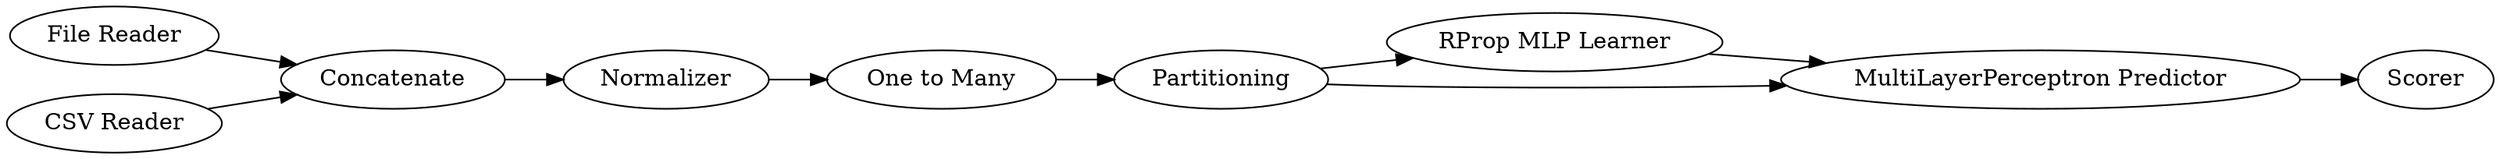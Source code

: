 digraph {
	6 -> 16
	12 -> 13
	15 -> 14
	14 -> 5
	13 -> 6
	10 -> 14
	16 -> 10
	11 -> 13
	10 -> 15
	5 [label=Scorer]
	16 [label="One to Many"]
	13 [label=Concatenate]
	11 [label="CSV Reader"]
	6 [label=Normalizer]
	15 [label="RProp MLP Learner"]
	14 [label="MultiLayerPerceptron Predictor"]
	12 [label="File Reader"]
	10 [label=Partitioning]
	rankdir=LR
}
